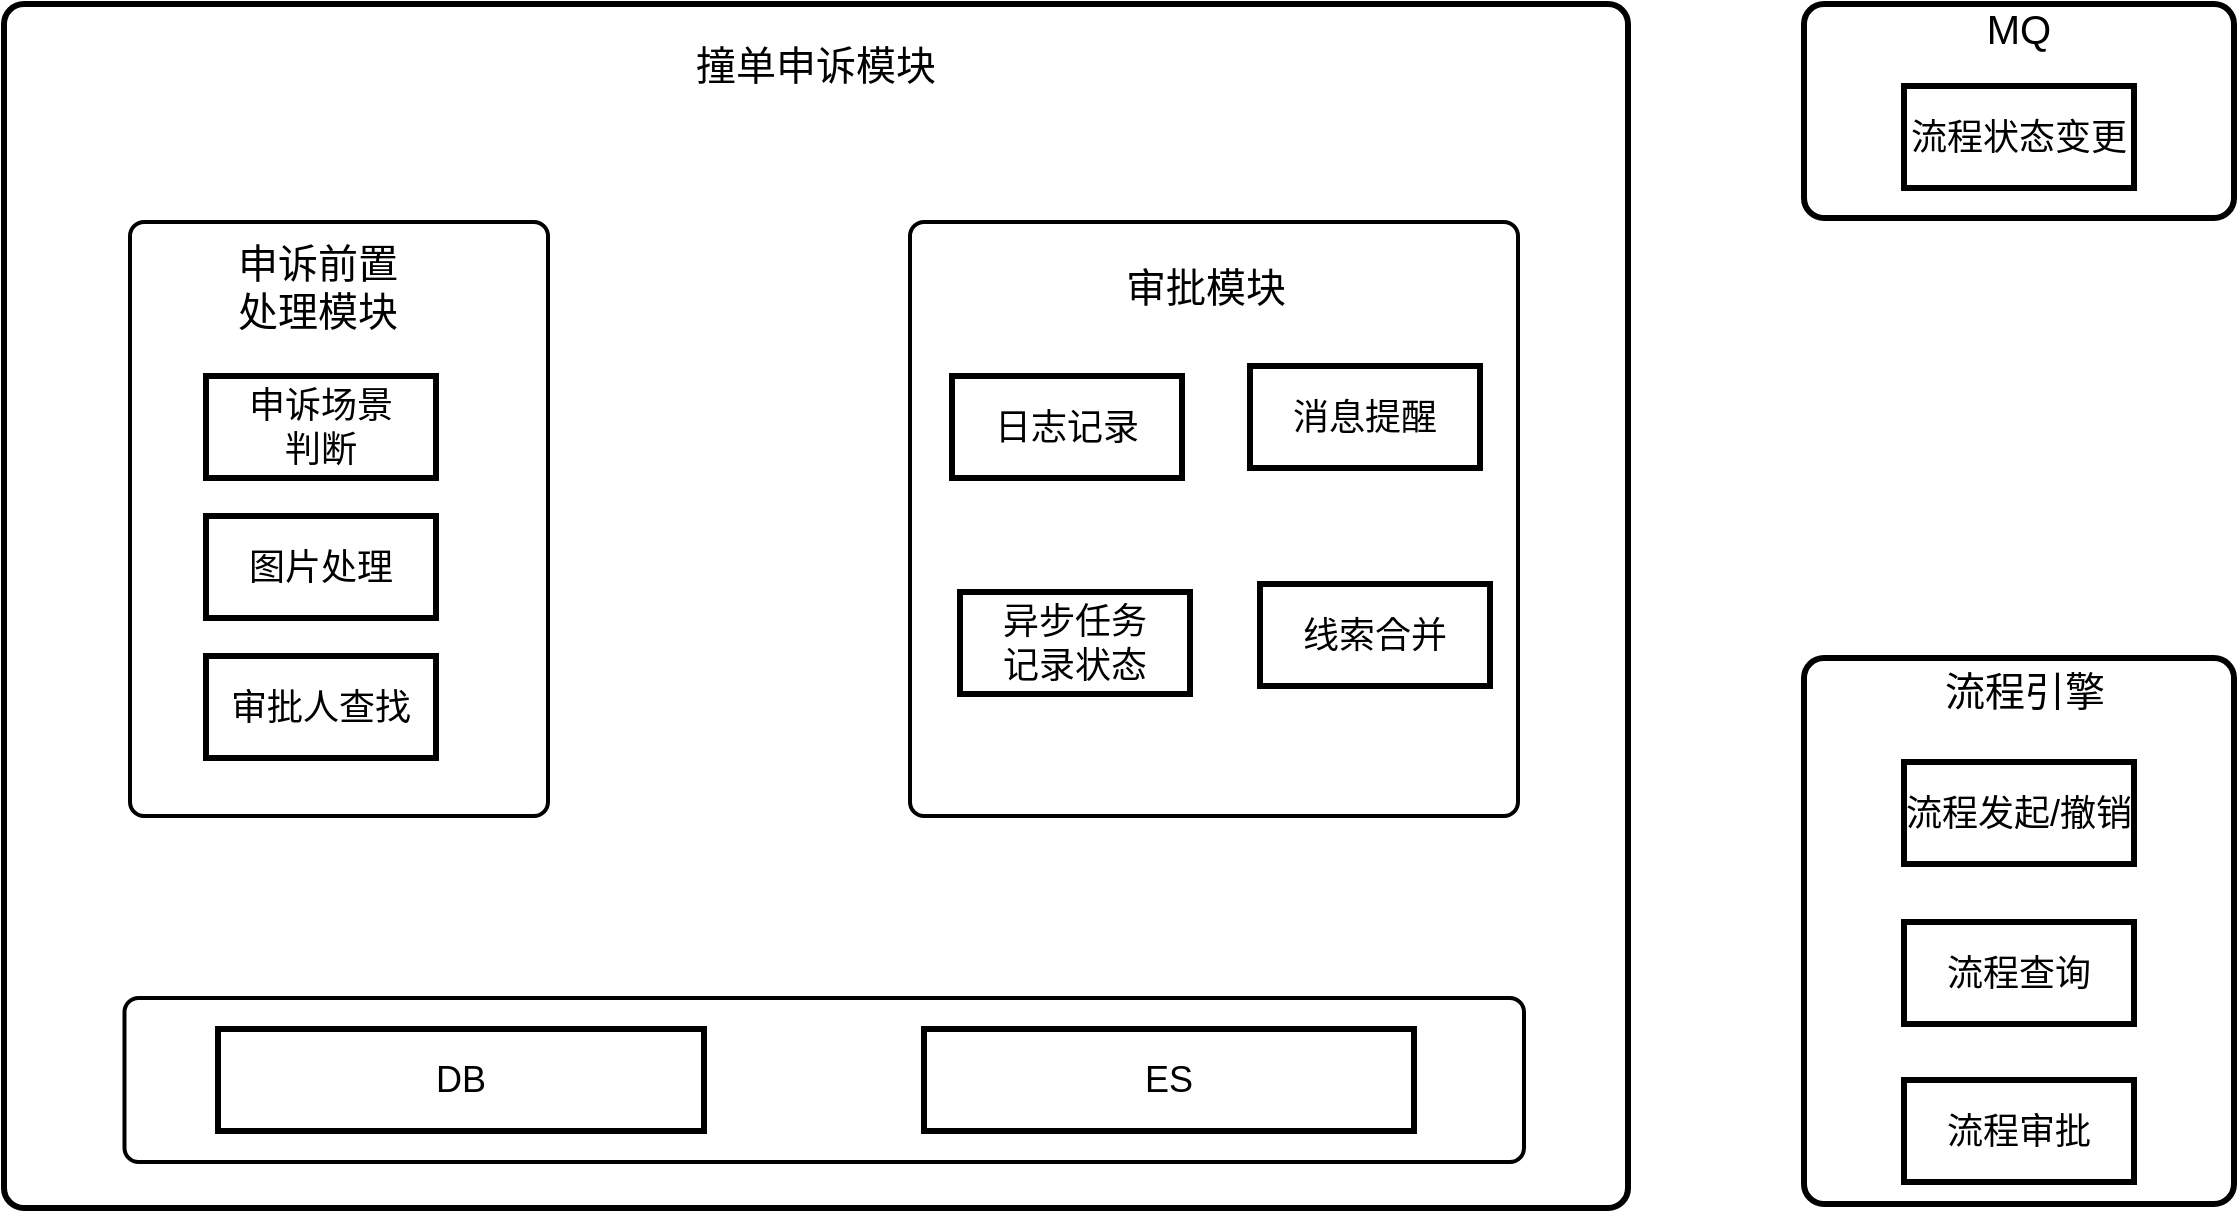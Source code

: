 <mxfile version="24.0.2" type="github">
  <diagram name="第 1 页" id="2wSL_ujX2RWrNQeLZlG_">
    <mxGraphModel dx="2000" dy="1053" grid="0" gridSize="10" guides="1" tooltips="1" connect="1" arrows="1" fold="1" page="0" pageScale="1" pageWidth="1400" pageHeight="850" math="0" shadow="0">
      <root>
        <mxCell id="0" />
        <mxCell id="1" parent="0" />
        <mxCell id="T7n9L5t_mj-feWoLTKtX-6" value="" style="points=[[0.25,0,0],[0.5,0,0],[0.75,0,0],[1,0.25,0],[1,0.5,0],[1,0.75,0],[0.75,1,0],[0.5,1,0],[0.25,1,0],[0,0.75,0],[0,0.5,0],[0,0.25,0]];shape=mxgraph.bpmn.task;whiteSpace=wrap;rectStyle=rounded;size=10;html=1;container=1;expand=0;collapsible=0;taskMarker=abstract;strokeWidth=3;" vertex="1" parent="1">
          <mxGeometry x="-302" y="42" width="812" height="602" as="geometry" />
        </mxCell>
        <mxCell id="T7n9L5t_mj-feWoLTKtX-33" value="" style="rounded=1;whiteSpace=wrap;html=1;absoluteArcSize=1;arcSize=14;strokeWidth=2;" vertex="1" parent="T7n9L5t_mj-feWoLTKtX-6">
          <mxGeometry x="63" y="109" width="209" height="297" as="geometry" />
        </mxCell>
        <mxCell id="T7n9L5t_mj-feWoLTKtX-9" value="&lt;font style=&quot;font-size: 20px;&quot;&gt;撞单申诉模块&lt;/font&gt;" style="text;html=1;align=center;verticalAlign=middle;whiteSpace=wrap;rounded=0;fontSize=16;" vertex="1" parent="T7n9L5t_mj-feWoLTKtX-6">
          <mxGeometry x="344.25" y="15" width="123.5" height="30" as="geometry" />
        </mxCell>
        <mxCell id="T7n9L5t_mj-feWoLTKtX-30" value="图片处理" style="rounded=0;whiteSpace=wrap;html=1;strokeWidth=3;fontSize=18;" vertex="1" parent="T7n9L5t_mj-feWoLTKtX-6">
          <mxGeometry x="101" y="256" width="115" height="51" as="geometry" />
        </mxCell>
        <mxCell id="T7n9L5t_mj-feWoLTKtX-31" value="审批人查找" style="rounded=0;whiteSpace=wrap;html=1;strokeWidth=3;fontSize=18;" vertex="1" parent="T7n9L5t_mj-feWoLTKtX-6">
          <mxGeometry x="101" y="326" width="115" height="51" as="geometry" />
        </mxCell>
        <mxCell id="T7n9L5t_mj-feWoLTKtX-34" value="&lt;font style=&quot;font-size: 20px;&quot;&gt;申诉前置&lt;/font&gt;&lt;div style=&quot;font-size: 20px;&quot;&gt;&lt;font style=&quot;font-size: 20px;&quot;&gt;处理模块&lt;/font&gt;&lt;/div&gt;" style="text;html=1;align=center;verticalAlign=middle;whiteSpace=wrap;rounded=0;fontSize=16;" vertex="1" parent="T7n9L5t_mj-feWoLTKtX-6">
          <mxGeometry x="94.75" y="126" width="123.5" height="30" as="geometry" />
        </mxCell>
        <mxCell id="T7n9L5t_mj-feWoLTKtX-36" value="申诉场景&lt;div&gt;判断&lt;/div&gt;" style="rounded=0;whiteSpace=wrap;html=1;strokeWidth=3;fontSize=18;" vertex="1" parent="T7n9L5t_mj-feWoLTKtX-6">
          <mxGeometry x="101" y="186.0" width="115" height="51" as="geometry" />
        </mxCell>
        <mxCell id="T7n9L5t_mj-feWoLTKtX-37" value="" style="rounded=1;whiteSpace=wrap;html=1;absoluteArcSize=1;arcSize=14;strokeWidth=2;" vertex="1" parent="T7n9L5t_mj-feWoLTKtX-6">
          <mxGeometry x="453" y="109" width="304" height="297" as="geometry" />
        </mxCell>
        <mxCell id="T7n9L5t_mj-feWoLTKtX-38" value="日志记录" style="rounded=0;whiteSpace=wrap;html=1;strokeWidth=3;fontSize=18;" vertex="1" parent="T7n9L5t_mj-feWoLTKtX-6">
          <mxGeometry x="474" y="186.0" width="115" height="51" as="geometry" />
        </mxCell>
        <mxCell id="T7n9L5t_mj-feWoLTKtX-39" value="消息提醒" style="rounded=0;whiteSpace=wrap;html=1;strokeWidth=3;fontSize=18;" vertex="1" parent="T7n9L5t_mj-feWoLTKtX-6">
          <mxGeometry x="623" y="181.0" width="115" height="51" as="geometry" />
        </mxCell>
        <mxCell id="T7n9L5t_mj-feWoLTKtX-40" value="&lt;font style=&quot;font-size: 20px;&quot;&gt;审批&lt;/font&gt;&lt;span style=&quot;font-size: 20px; background-color: initial;&quot;&gt;模块&lt;/span&gt;" style="text;html=1;align=center;verticalAlign=middle;whiteSpace=wrap;rounded=0;fontSize=16;" vertex="1" parent="T7n9L5t_mj-feWoLTKtX-6">
          <mxGeometry x="538.75" y="126" width="123.5" height="30" as="geometry" />
        </mxCell>
        <mxCell id="T7n9L5t_mj-feWoLTKtX-41" value="异步任务&lt;div&gt;记录状态&lt;/div&gt;" style="rounded=0;whiteSpace=wrap;html=1;strokeWidth=3;fontSize=18;" vertex="1" parent="T7n9L5t_mj-feWoLTKtX-6">
          <mxGeometry x="478" y="294.0" width="115" height="51" as="geometry" />
        </mxCell>
        <mxCell id="T7n9L5t_mj-feWoLTKtX-42" value="线索合并" style="rounded=0;whiteSpace=wrap;html=1;strokeWidth=3;fontSize=18;" vertex="1" parent="T7n9L5t_mj-feWoLTKtX-6">
          <mxGeometry x="628" y="290.0" width="115" height="51" as="geometry" />
        </mxCell>
        <mxCell id="T7n9L5t_mj-feWoLTKtX-43" value="" style="rounded=1;whiteSpace=wrap;html=1;absoluteArcSize=1;arcSize=14;strokeWidth=2;" vertex="1" parent="T7n9L5t_mj-feWoLTKtX-6">
          <mxGeometry x="60.25" y="497" width="699.75" height="82" as="geometry" />
        </mxCell>
        <mxCell id="T7n9L5t_mj-feWoLTKtX-45" value="DB" style="rounded=0;whiteSpace=wrap;html=1;strokeWidth=3;fontSize=18;" vertex="1" parent="T7n9L5t_mj-feWoLTKtX-6">
          <mxGeometry x="107" y="512.5" width="243" height="51" as="geometry" />
        </mxCell>
        <mxCell id="T7n9L5t_mj-feWoLTKtX-44" value="ES" style="rounded=0;whiteSpace=wrap;html=1;strokeWidth=3;fontSize=18;" vertex="1" parent="T7n9L5t_mj-feWoLTKtX-6">
          <mxGeometry x="460" y="512.5" width="245" height="51" as="geometry" />
        </mxCell>
        <mxCell id="T7n9L5t_mj-feWoLTKtX-7" value="" style="points=[[0.25,0,0],[0.5,0,0],[0.75,0,0],[1,0.25,0],[1,0.5,0],[1,0.75,0],[0.75,1,0],[0.5,1,0],[0.25,1,0],[0,0.75,0],[0,0.5,0],[0,0.25,0]];shape=mxgraph.bpmn.task;whiteSpace=wrap;rectStyle=rounded;size=10;html=1;container=1;expand=0;collapsible=0;taskMarker=abstract;strokeWidth=3;" vertex="1" parent="1">
          <mxGeometry x="598" y="369" width="215" height="273" as="geometry" />
        </mxCell>
        <mxCell id="T7n9L5t_mj-feWoLTKtX-8" value="&lt;font style=&quot;font-size: 20px;&quot;&gt;流程引擎&lt;/font&gt;" style="text;html=1;align=center;verticalAlign=middle;whiteSpace=wrap;rounded=0;fontSize=16;strokeWidth=3;" vertex="1" parent="T7n9L5t_mj-feWoLTKtX-7">
          <mxGeometry x="63" y="9" width="95" height="13.6" as="geometry" />
        </mxCell>
        <mxCell id="T7n9L5t_mj-feWoLTKtX-10" value="流程发起/撤销" style="rounded=0;whiteSpace=wrap;html=1;strokeWidth=3;fontSize=18;" vertex="1" parent="T7n9L5t_mj-feWoLTKtX-7">
          <mxGeometry x="50" y="52" width="115" height="51" as="geometry" />
        </mxCell>
        <mxCell id="T7n9L5t_mj-feWoLTKtX-11" value="流程查询" style="rounded=0;whiteSpace=wrap;html=1;strokeWidth=3;fontSize=18;" vertex="1" parent="T7n9L5t_mj-feWoLTKtX-7">
          <mxGeometry x="50" y="132" width="115" height="51" as="geometry" />
        </mxCell>
        <mxCell id="T7n9L5t_mj-feWoLTKtX-12" value="流程审批" style="rounded=0;whiteSpace=wrap;html=1;strokeWidth=3;fontSize=18;" vertex="1" parent="T7n9L5t_mj-feWoLTKtX-7">
          <mxGeometry x="50" y="211" width="115" height="51" as="geometry" />
        </mxCell>
        <mxCell id="T7n9L5t_mj-feWoLTKtX-23" value="" style="points=[[0.25,0,0],[0.5,0,0],[0.75,0,0],[1,0.25,0],[1,0.5,0],[1,0.75,0],[0.75,1,0],[0.5,1,0],[0.25,1,0],[0,0.75,0],[0,0.5,0],[0,0.25,0]];shape=mxgraph.bpmn.task;whiteSpace=wrap;rectStyle=rounded;size=10;html=1;container=1;expand=0;collapsible=0;taskMarker=abstract;strokeWidth=3;" vertex="1" parent="1">
          <mxGeometry x="598" y="42" width="215" height="107" as="geometry" />
        </mxCell>
        <mxCell id="T7n9L5t_mj-feWoLTKtX-24" value="&lt;font style=&quot;font-size: 20px;&quot;&gt;MQ&lt;/font&gt;" style="text;html=1;align=center;verticalAlign=middle;whiteSpace=wrap;rounded=0;fontSize=16;strokeWidth=3;" vertex="1" parent="T7n9L5t_mj-feWoLTKtX-23">
          <mxGeometry x="70" y="9.672" width="75" height="5.332" as="geometry" />
        </mxCell>
        <mxCell id="T7n9L5t_mj-feWoLTKtX-25" value="&lt;font style=&quot;font-size: 18px;&quot;&gt;流程状态变更&lt;/font&gt;" style="rounded=0;whiteSpace=wrap;html=1;strokeWidth=3;" vertex="1" parent="T7n9L5t_mj-feWoLTKtX-23">
          <mxGeometry x="50" y="41" width="115" height="51" as="geometry" />
        </mxCell>
      </root>
    </mxGraphModel>
  </diagram>
</mxfile>
